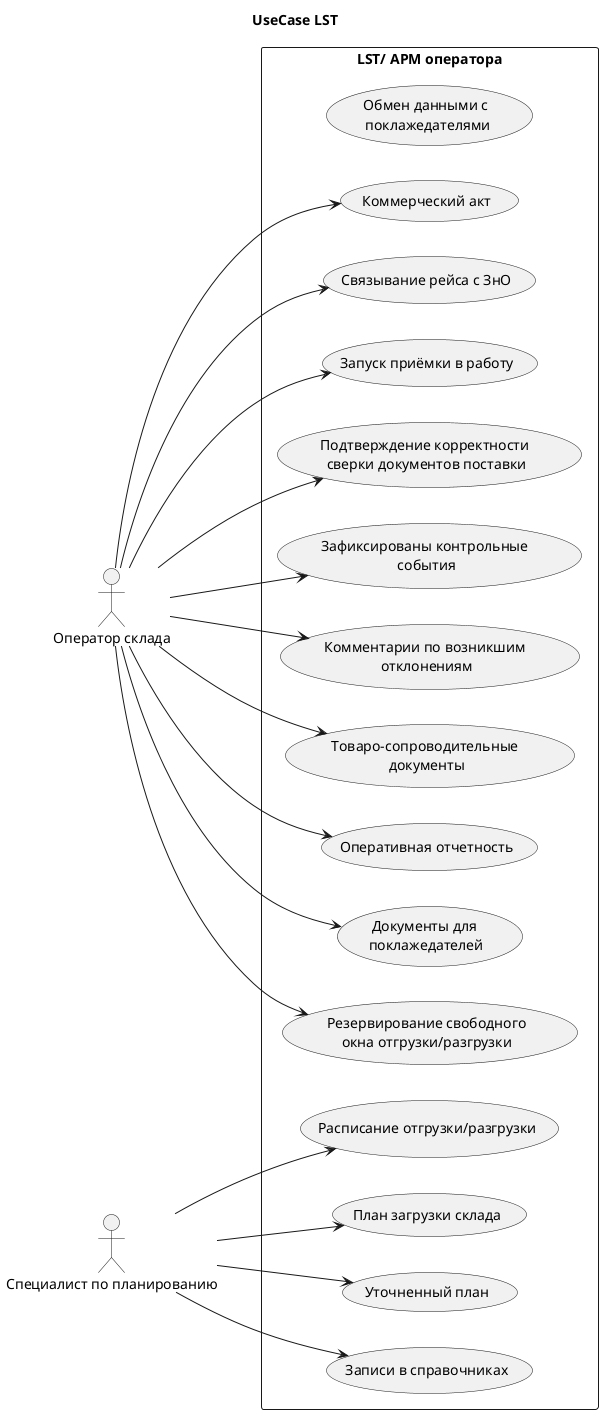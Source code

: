 @startuml

left to right direction

title "UseCase LST"
actor "Оператор склада" as OP
actor "Специалист по планированию" as PL
'actor "Специалист по работе с отклонениями" as SO
'actor "Планирующий работу по претензиям" as PP

'actor Поставщик as SP
'actor Покупатель as CU



rectangle "LST/ АРМ оператора"  {
    (Обмен данными с\n поклажедателями)
    OP --> (Коммерческий акт)
    OP --> (Связывание рейса с ЗнО)
    OP --> (Запуск приёмки в работу)
    OP --> (Подтверждение корректности \nсверки документов поставки)
    OP --> (Зафиксированы контрольные \nсобытия)
    OP --> (Комментарии по возникшим \nотклонениям)
    OP --> (Товаро-сопроводительные \nдокументы)
    OP --> (Оперативная отчетность)
    OP --> (Документы для \nпоклажедателей)
    OP --> (Резервирование свободного\nокна отгрузки/разгрузки)
    
    PL --> (Расписание отгрузки/разгрузки )
    PL --> (План загрузки склада)
    PL --> (Уточненный план)
    PL --> (Записи в справочниках)




}